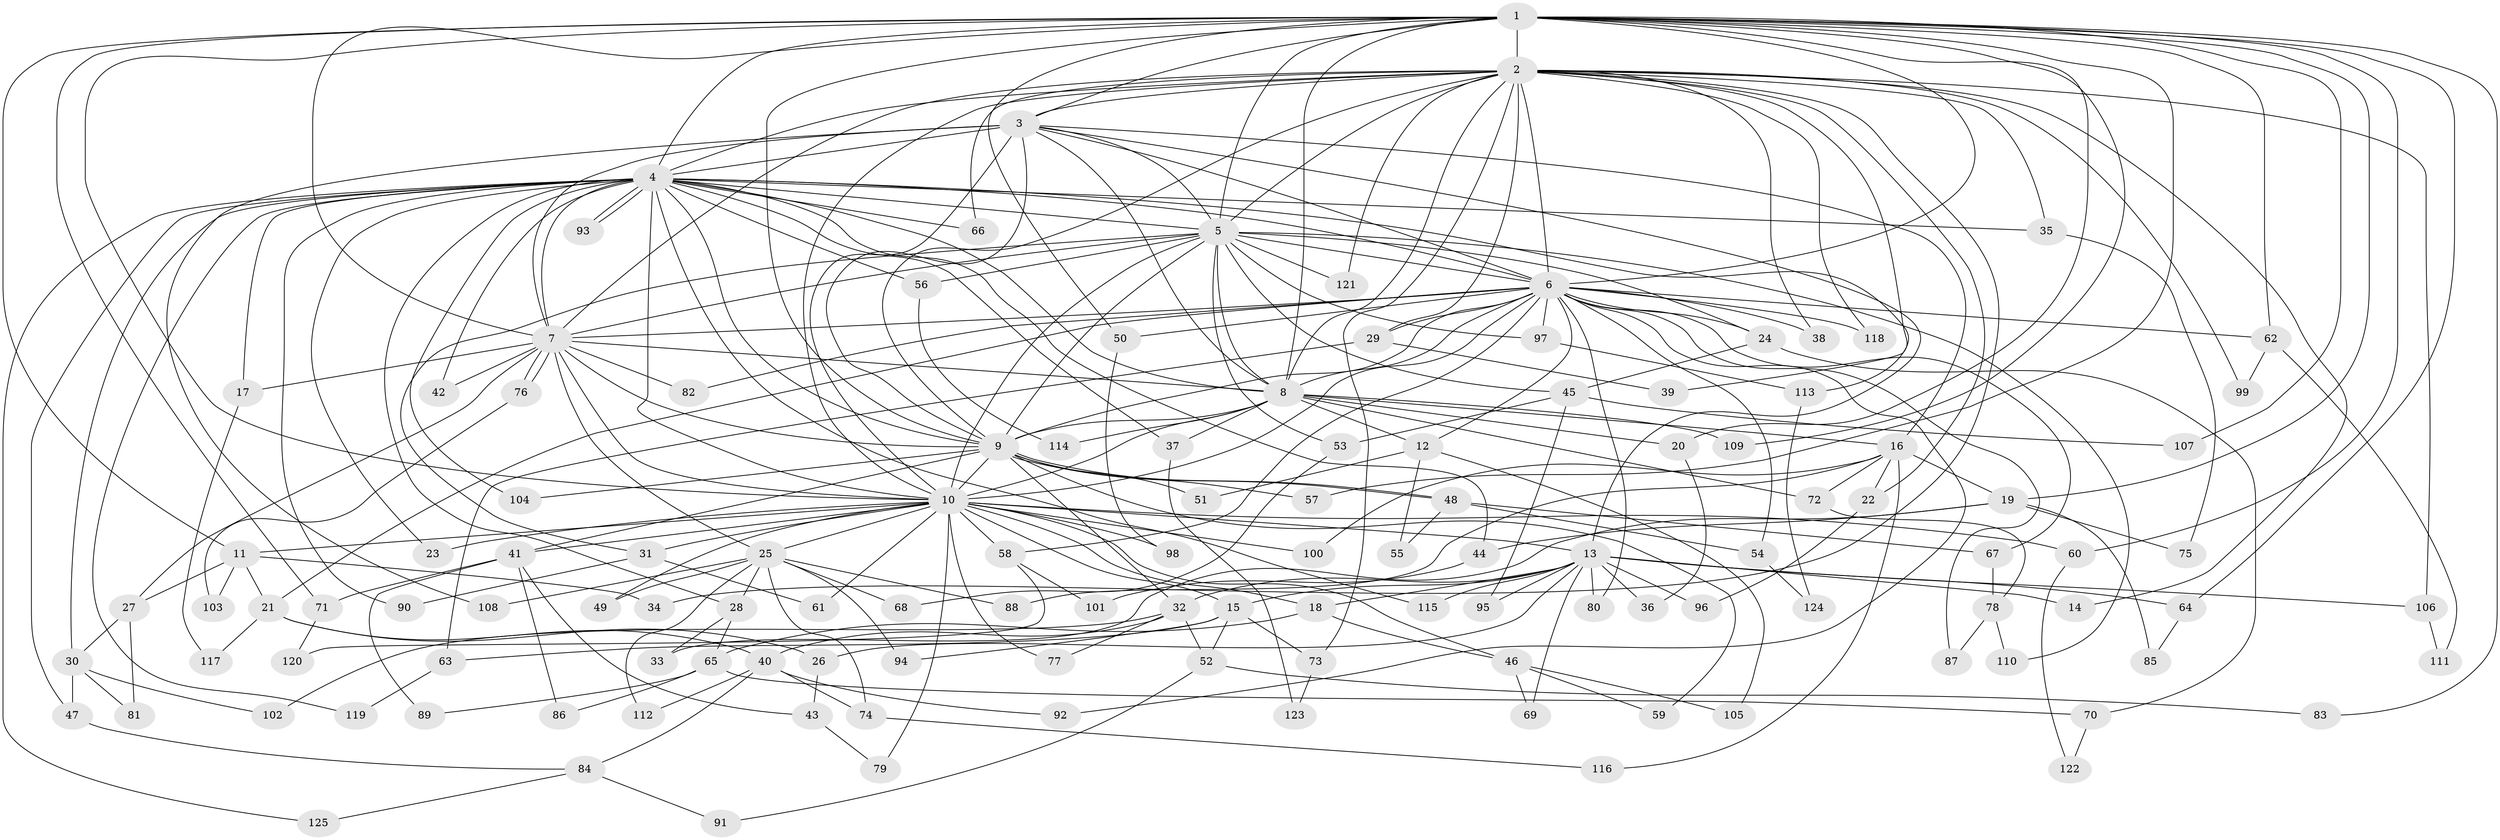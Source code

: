 // coarse degree distribution, {20: 0.021505376344086023, 19: 0.010752688172043012, 26: 0.010752688172043012, 23: 0.010752688172043012, 13: 0.010752688172043012, 15: 0.021505376344086023, 16: 0.010752688172043012, 24: 0.010752688172043012, 6: 0.053763440860215055, 5: 0.08602150537634409, 2: 0.41935483870967744, 8: 0.021505376344086023, 7: 0.010752688172043012, 3: 0.24731182795698925, 4: 0.03225806451612903, 12: 0.010752688172043012, 1: 0.010752688172043012}
// Generated by graph-tools (version 1.1) at 2025/41/03/06/25 10:41:39]
// undirected, 125 vertices, 275 edges
graph export_dot {
graph [start="1"]
  node [color=gray90,style=filled];
  1;
  2;
  3;
  4;
  5;
  6;
  7;
  8;
  9;
  10;
  11;
  12;
  13;
  14;
  15;
  16;
  17;
  18;
  19;
  20;
  21;
  22;
  23;
  24;
  25;
  26;
  27;
  28;
  29;
  30;
  31;
  32;
  33;
  34;
  35;
  36;
  37;
  38;
  39;
  40;
  41;
  42;
  43;
  44;
  45;
  46;
  47;
  48;
  49;
  50;
  51;
  52;
  53;
  54;
  55;
  56;
  57;
  58;
  59;
  60;
  61;
  62;
  63;
  64;
  65;
  66;
  67;
  68;
  69;
  70;
  71;
  72;
  73;
  74;
  75;
  76;
  77;
  78;
  79;
  80;
  81;
  82;
  83;
  84;
  85;
  86;
  87;
  88;
  89;
  90;
  91;
  92;
  93;
  94;
  95;
  96;
  97;
  98;
  99;
  100;
  101;
  102;
  103;
  104;
  105;
  106;
  107;
  108;
  109;
  110;
  111;
  112;
  113;
  114;
  115;
  116;
  117;
  118;
  119;
  120;
  121;
  122;
  123;
  124;
  125;
  1 -- 2;
  1 -- 3;
  1 -- 4;
  1 -- 5;
  1 -- 6;
  1 -- 7;
  1 -- 8;
  1 -- 9;
  1 -- 10;
  1 -- 11;
  1 -- 19;
  1 -- 20;
  1 -- 50;
  1 -- 57;
  1 -- 60;
  1 -- 62;
  1 -- 64;
  1 -- 71;
  1 -- 83;
  1 -- 107;
  1 -- 109;
  2 -- 3;
  2 -- 4;
  2 -- 5;
  2 -- 6;
  2 -- 7;
  2 -- 8;
  2 -- 9;
  2 -- 10;
  2 -- 14;
  2 -- 22;
  2 -- 29;
  2 -- 34;
  2 -- 35;
  2 -- 38;
  2 -- 39;
  2 -- 66;
  2 -- 73;
  2 -- 99;
  2 -- 106;
  2 -- 118;
  2 -- 121;
  3 -- 4;
  3 -- 5;
  3 -- 6;
  3 -- 7;
  3 -- 8;
  3 -- 9;
  3 -- 10;
  3 -- 13;
  3 -- 16;
  3 -- 108;
  4 -- 5;
  4 -- 6;
  4 -- 7;
  4 -- 8;
  4 -- 9;
  4 -- 10;
  4 -- 17;
  4 -- 23;
  4 -- 28;
  4 -- 30;
  4 -- 35;
  4 -- 37;
  4 -- 42;
  4 -- 44;
  4 -- 47;
  4 -- 56;
  4 -- 66;
  4 -- 90;
  4 -- 93;
  4 -- 93;
  4 -- 104;
  4 -- 113;
  4 -- 115;
  4 -- 119;
  4 -- 125;
  5 -- 6;
  5 -- 7;
  5 -- 8;
  5 -- 9;
  5 -- 10;
  5 -- 24;
  5 -- 31;
  5 -- 45;
  5 -- 53;
  5 -- 56;
  5 -- 97;
  5 -- 110;
  5 -- 121;
  6 -- 7;
  6 -- 8;
  6 -- 9;
  6 -- 10;
  6 -- 12;
  6 -- 21;
  6 -- 24;
  6 -- 29;
  6 -- 38;
  6 -- 50;
  6 -- 54;
  6 -- 58;
  6 -- 62;
  6 -- 67;
  6 -- 80;
  6 -- 82;
  6 -- 87;
  6 -- 92;
  6 -- 97;
  6 -- 118;
  7 -- 8;
  7 -- 9;
  7 -- 10;
  7 -- 17;
  7 -- 25;
  7 -- 27;
  7 -- 42;
  7 -- 76;
  7 -- 76;
  7 -- 82;
  8 -- 9;
  8 -- 10;
  8 -- 12;
  8 -- 16;
  8 -- 20;
  8 -- 37;
  8 -- 72;
  8 -- 109;
  8 -- 114;
  9 -- 10;
  9 -- 32;
  9 -- 41;
  9 -- 48;
  9 -- 48;
  9 -- 51;
  9 -- 57;
  9 -- 59;
  9 -- 104;
  10 -- 11;
  10 -- 13;
  10 -- 15;
  10 -- 18;
  10 -- 23;
  10 -- 25;
  10 -- 31;
  10 -- 41;
  10 -- 46;
  10 -- 49;
  10 -- 58;
  10 -- 60;
  10 -- 61;
  10 -- 77;
  10 -- 79;
  10 -- 98;
  10 -- 100;
  11 -- 21;
  11 -- 27;
  11 -- 34;
  11 -- 103;
  12 -- 51;
  12 -- 55;
  12 -- 105;
  13 -- 14;
  13 -- 15;
  13 -- 18;
  13 -- 26;
  13 -- 32;
  13 -- 36;
  13 -- 64;
  13 -- 69;
  13 -- 80;
  13 -- 95;
  13 -- 96;
  13 -- 106;
  13 -- 115;
  15 -- 52;
  15 -- 63;
  15 -- 73;
  15 -- 94;
  16 -- 19;
  16 -- 22;
  16 -- 72;
  16 -- 88;
  16 -- 100;
  16 -- 116;
  17 -- 117;
  18 -- 46;
  18 -- 65;
  19 -- 33;
  19 -- 44;
  19 -- 75;
  19 -- 85;
  20 -- 36;
  21 -- 26;
  21 -- 40;
  21 -- 117;
  22 -- 96;
  24 -- 45;
  24 -- 70;
  25 -- 28;
  25 -- 49;
  25 -- 68;
  25 -- 74;
  25 -- 88;
  25 -- 94;
  25 -- 108;
  25 -- 112;
  26 -- 43;
  27 -- 30;
  27 -- 81;
  28 -- 33;
  28 -- 65;
  29 -- 39;
  29 -- 63;
  30 -- 47;
  30 -- 81;
  30 -- 102;
  31 -- 61;
  31 -- 90;
  32 -- 40;
  32 -- 52;
  32 -- 77;
  32 -- 102;
  35 -- 75;
  37 -- 123;
  40 -- 74;
  40 -- 84;
  40 -- 92;
  40 -- 112;
  41 -- 43;
  41 -- 71;
  41 -- 86;
  41 -- 89;
  43 -- 79;
  44 -- 101;
  45 -- 53;
  45 -- 95;
  45 -- 107;
  46 -- 59;
  46 -- 69;
  46 -- 105;
  47 -- 84;
  48 -- 54;
  48 -- 55;
  48 -- 67;
  50 -- 98;
  52 -- 83;
  52 -- 91;
  53 -- 68;
  54 -- 124;
  56 -- 114;
  58 -- 101;
  58 -- 120;
  60 -- 122;
  62 -- 99;
  62 -- 111;
  63 -- 119;
  64 -- 85;
  65 -- 70;
  65 -- 86;
  65 -- 89;
  67 -- 78;
  70 -- 122;
  71 -- 120;
  72 -- 78;
  73 -- 123;
  74 -- 116;
  76 -- 103;
  78 -- 87;
  78 -- 110;
  84 -- 91;
  84 -- 125;
  97 -- 113;
  106 -- 111;
  113 -- 124;
}
